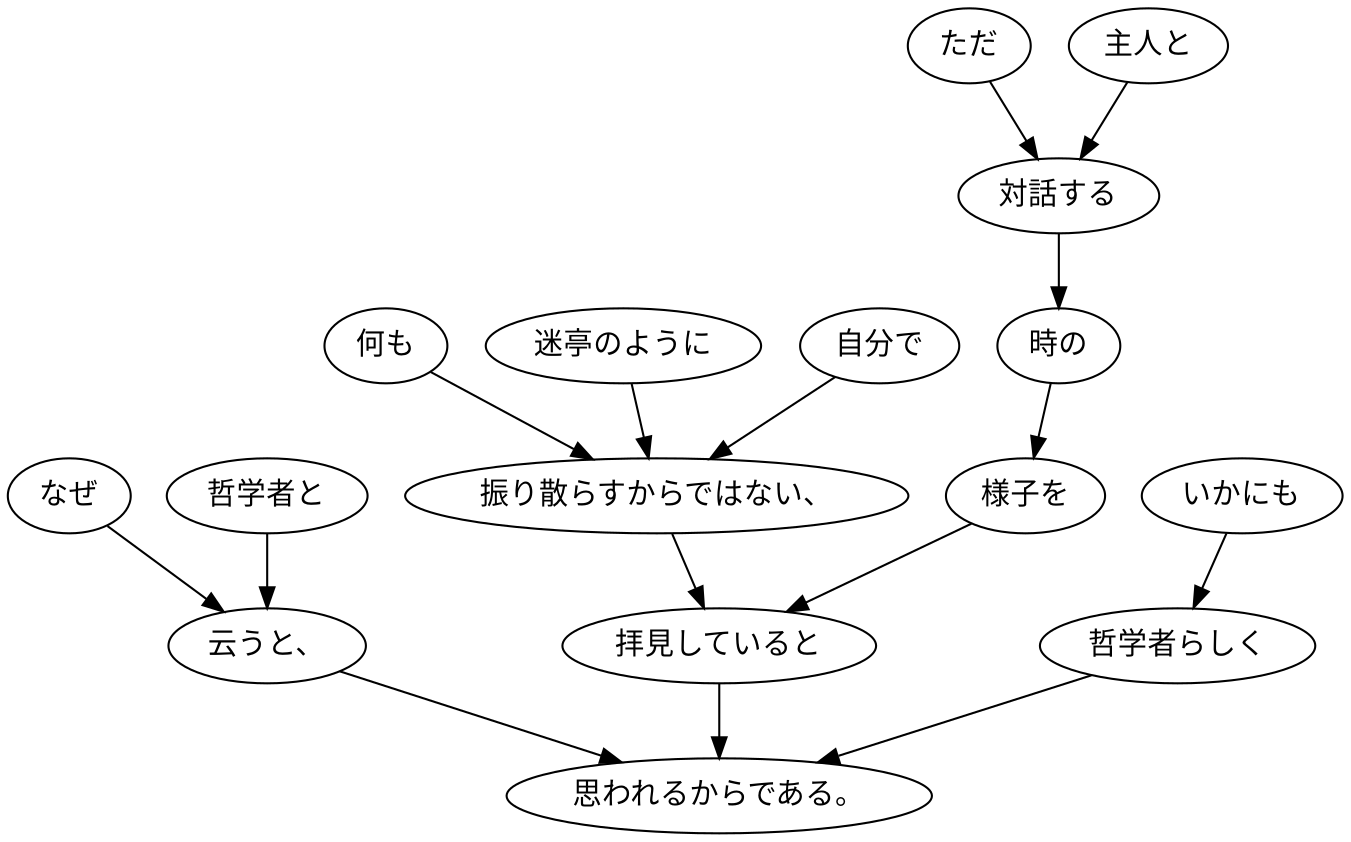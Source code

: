 digraph graph5448 {
	node0 [label="なぜ"];
	node1 [label="哲学者と"];
	node2 [label="云うと、"];
	node3 [label="何も"];
	node4 [label="迷亭のように"];
	node5 [label="自分で"];
	node6 [label="振り散らすからではない、"];
	node7 [label="ただ"];
	node8 [label="主人と"];
	node9 [label="対話する"];
	node10 [label="時の"];
	node11 [label="様子を"];
	node12 [label="拝見していると"];
	node13 [label="いかにも"];
	node14 [label="哲学者らしく"];
	node15 [label="思われるからである。"];
	node0 -> node2;
	node1 -> node2;
	node2 -> node15;
	node3 -> node6;
	node4 -> node6;
	node5 -> node6;
	node6 -> node12;
	node7 -> node9;
	node8 -> node9;
	node9 -> node10;
	node10 -> node11;
	node11 -> node12;
	node12 -> node15;
	node13 -> node14;
	node14 -> node15;
}
